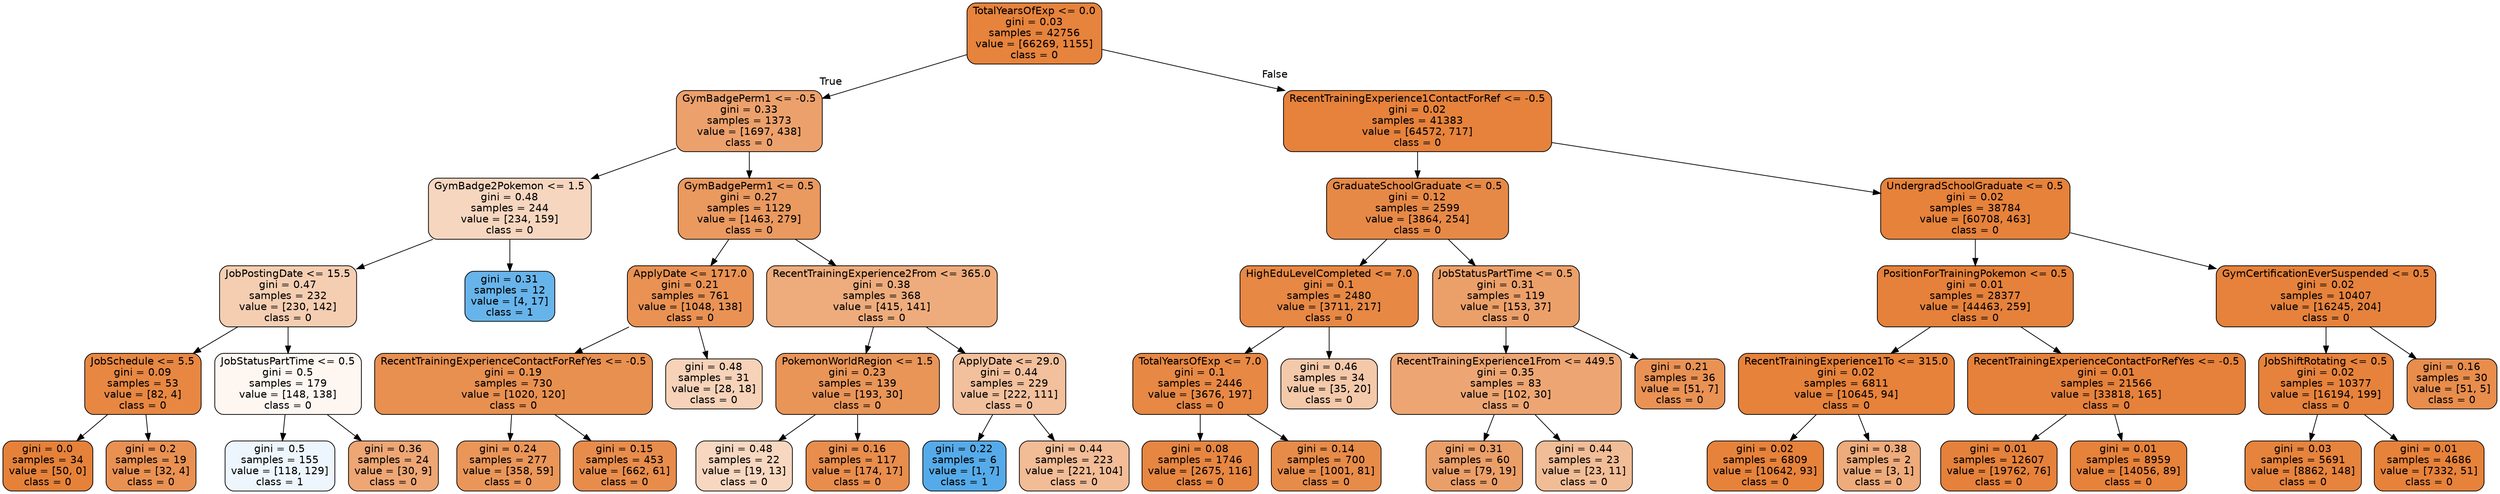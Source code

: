 digraph Tree {
node [shape=box, style="filled, rounded", color="black", fontname=helvetica] ;
edge [fontname=helvetica] ;
0 [label="TotalYearsOfExp <= 0.0\ngini = 0.03\nsamples = 42756\nvalue = [66269, 1155]\nclass = 0", fillcolor="#e58139fb"] ;
1 [label="GymBadgePerm1 <= -0.5\ngini = 0.33\nsamples = 1373\nvalue = [1697, 438]\nclass = 0", fillcolor="#e58139bd"] ;
0 -> 1 [labeldistance=2.5, labelangle=45, headlabel="True"] ;
2 [label="GymBadge2Pokemon <= 1.5\ngini = 0.48\nsamples = 244\nvalue = [234, 159]\nclass = 0", fillcolor="#e5813952"] ;
1 -> 2 ;
3 [label="JobPostingDate <= 15.5\ngini = 0.47\nsamples = 232\nvalue = [230, 142]\nclass = 0", fillcolor="#e5813962"] ;
2 -> 3 ;
4 [label="JobSchedule <= 5.5\ngini = 0.09\nsamples = 53\nvalue = [82, 4]\nclass = 0", fillcolor="#e58139f3"] ;
3 -> 4 ;
5 [label="gini = 0.0\nsamples = 34\nvalue = [50, 0]\nclass = 0", fillcolor="#e58139ff"] ;
4 -> 5 ;
6 [label="gini = 0.2\nsamples = 19\nvalue = [32, 4]\nclass = 0", fillcolor="#e58139df"] ;
4 -> 6 ;
7 [label="JobStatusPartTime <= 0.5\ngini = 0.5\nsamples = 179\nvalue = [148, 138]\nclass = 0", fillcolor="#e5813911"] ;
3 -> 7 ;
8 [label="gini = 0.5\nsamples = 155\nvalue = [118, 129]\nclass = 1", fillcolor="#399de516"] ;
7 -> 8 ;
9 [label="gini = 0.36\nsamples = 24\nvalue = [30, 9]\nclass = 0", fillcolor="#e58139b3"] ;
7 -> 9 ;
10 [label="gini = 0.31\nsamples = 12\nvalue = [4, 17]\nclass = 1", fillcolor="#399de5c3"] ;
2 -> 10 ;
11 [label="GymBadgePerm1 <= 0.5\ngini = 0.27\nsamples = 1129\nvalue = [1463, 279]\nclass = 0", fillcolor="#e58139ce"] ;
1 -> 11 ;
12 [label="ApplyDate <= 1717.0\ngini = 0.21\nsamples = 761\nvalue = [1048, 138]\nclass = 0", fillcolor="#e58139dd"] ;
11 -> 12 ;
13 [label="RecentTrainingExperienceContactForRefYes <= -0.5\ngini = 0.19\nsamples = 730\nvalue = [1020, 120]\nclass = 0", fillcolor="#e58139e1"] ;
12 -> 13 ;
14 [label="gini = 0.24\nsamples = 277\nvalue = [358, 59]\nclass = 0", fillcolor="#e58139d5"] ;
13 -> 14 ;
15 [label="gini = 0.15\nsamples = 453\nvalue = [662, 61]\nclass = 0", fillcolor="#e58139e8"] ;
13 -> 15 ;
16 [label="gini = 0.48\nsamples = 31\nvalue = [28, 18]\nclass = 0", fillcolor="#e581395b"] ;
12 -> 16 ;
17 [label="RecentTrainingExperience2From <= 365.0\ngini = 0.38\nsamples = 368\nvalue = [415, 141]\nclass = 0", fillcolor="#e58139a8"] ;
11 -> 17 ;
18 [label="PokemonWorldRegion <= 1.5\ngini = 0.23\nsamples = 139\nvalue = [193, 30]\nclass = 0", fillcolor="#e58139d7"] ;
17 -> 18 ;
19 [label="gini = 0.48\nsamples = 22\nvalue = [19, 13]\nclass = 0", fillcolor="#e5813951"] ;
18 -> 19 ;
20 [label="gini = 0.16\nsamples = 117\nvalue = [174, 17]\nclass = 0", fillcolor="#e58139e6"] ;
18 -> 20 ;
21 [label="ApplyDate <= 29.0\ngini = 0.44\nsamples = 229\nvalue = [222, 111]\nclass = 0", fillcolor="#e581397f"] ;
17 -> 21 ;
22 [label="gini = 0.22\nsamples = 6\nvalue = [1, 7]\nclass = 1", fillcolor="#399de5db"] ;
21 -> 22 ;
23 [label="gini = 0.44\nsamples = 223\nvalue = [221, 104]\nclass = 0", fillcolor="#e5813987"] ;
21 -> 23 ;
24 [label="RecentTrainingExperience1ContactForRef <= -0.5\ngini = 0.02\nsamples = 41383\nvalue = [64572, 717]\nclass = 0", fillcolor="#e58139fc"] ;
0 -> 24 [labeldistance=2.5, labelangle=-45, headlabel="False"] ;
25 [label="GraduateSchoolGraduate <= 0.5\ngini = 0.12\nsamples = 2599\nvalue = [3864, 254]\nclass = 0", fillcolor="#e58139ee"] ;
24 -> 25 ;
26 [label="HighEduLevelCompleted <= 7.0\ngini = 0.1\nsamples = 2480\nvalue = [3711, 217]\nclass = 0", fillcolor="#e58139f0"] ;
25 -> 26 ;
27 [label="TotalYearsOfExp <= 7.0\ngini = 0.1\nsamples = 2446\nvalue = [3676, 197]\nclass = 0", fillcolor="#e58139f1"] ;
26 -> 27 ;
28 [label="gini = 0.08\nsamples = 1746\nvalue = [2675, 116]\nclass = 0", fillcolor="#e58139f4"] ;
27 -> 28 ;
29 [label="gini = 0.14\nsamples = 700\nvalue = [1001, 81]\nclass = 0", fillcolor="#e58139ea"] ;
27 -> 29 ;
30 [label="gini = 0.46\nsamples = 34\nvalue = [35, 20]\nclass = 0", fillcolor="#e581396d"] ;
26 -> 30 ;
31 [label="JobStatusPartTime <= 0.5\ngini = 0.31\nsamples = 119\nvalue = [153, 37]\nclass = 0", fillcolor="#e58139c1"] ;
25 -> 31 ;
32 [label="RecentTrainingExperience1From <= 449.5\ngini = 0.35\nsamples = 83\nvalue = [102, 30]\nclass = 0", fillcolor="#e58139b4"] ;
31 -> 32 ;
33 [label="gini = 0.31\nsamples = 60\nvalue = [79, 19]\nclass = 0", fillcolor="#e58139c2"] ;
32 -> 33 ;
34 [label="gini = 0.44\nsamples = 23\nvalue = [23, 11]\nclass = 0", fillcolor="#e5813985"] ;
32 -> 34 ;
35 [label="gini = 0.21\nsamples = 36\nvalue = [51, 7]\nclass = 0", fillcolor="#e58139dc"] ;
31 -> 35 ;
36 [label="UndergradSchoolGraduate <= 0.5\ngini = 0.02\nsamples = 38784\nvalue = [60708, 463]\nclass = 0", fillcolor="#e58139fd"] ;
24 -> 36 ;
37 [label="PositionForTrainingPokemon <= 0.5\ngini = 0.01\nsamples = 28377\nvalue = [44463, 259]\nclass = 0", fillcolor="#e58139fe"] ;
36 -> 37 ;
38 [label="RecentTrainingExperience1To <= 315.0\ngini = 0.02\nsamples = 6811\nvalue = [10645, 94]\nclass = 0", fillcolor="#e58139fd"] ;
37 -> 38 ;
39 [label="gini = 0.02\nsamples = 6809\nvalue = [10642, 93]\nclass = 0", fillcolor="#e58139fd"] ;
38 -> 39 ;
40 [label="gini = 0.38\nsamples = 2\nvalue = [3, 1]\nclass = 0", fillcolor="#e58139aa"] ;
38 -> 40 ;
41 [label="RecentTrainingExperienceContactForRefYes <= -0.5\ngini = 0.01\nsamples = 21566\nvalue = [33818, 165]\nclass = 0", fillcolor="#e58139fe"] ;
37 -> 41 ;
42 [label="gini = 0.01\nsamples = 12607\nvalue = [19762, 76]\nclass = 0", fillcolor="#e58139fe"] ;
41 -> 42 ;
43 [label="gini = 0.01\nsamples = 8959\nvalue = [14056, 89]\nclass = 0", fillcolor="#e58139fd"] ;
41 -> 43 ;
44 [label="GymCertificationEverSuspended <= 0.5\ngini = 0.02\nsamples = 10407\nvalue = [16245, 204]\nclass = 0", fillcolor="#e58139fc"] ;
36 -> 44 ;
45 [label="JobShiftRotating <= 0.5\ngini = 0.02\nsamples = 10377\nvalue = [16194, 199]\nclass = 0", fillcolor="#e58139fc"] ;
44 -> 45 ;
46 [label="gini = 0.03\nsamples = 5691\nvalue = [8862, 148]\nclass = 0", fillcolor="#e58139fb"] ;
45 -> 46 ;
47 [label="gini = 0.01\nsamples = 4686\nvalue = [7332, 51]\nclass = 0", fillcolor="#e58139fd"] ;
45 -> 47 ;
48 [label="gini = 0.16\nsamples = 30\nvalue = [51, 5]\nclass = 0", fillcolor="#e58139e6"] ;
44 -> 48 ;
}